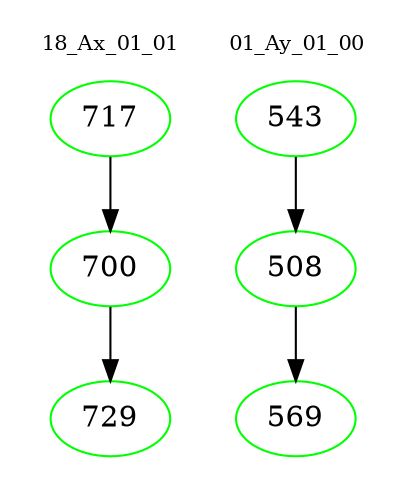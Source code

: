 digraph{
subgraph cluster_0 {
color = white
label = "18_Ax_01_01";
fontsize=10;
T0_717 [label="717", color="green"]
T0_717 -> T0_700 [color="black"]
T0_700 [label="700", color="green"]
T0_700 -> T0_729 [color="black"]
T0_729 [label="729", color="green"]
}
subgraph cluster_1 {
color = white
label = "01_Ay_01_00";
fontsize=10;
T1_543 [label="543", color="green"]
T1_543 -> T1_508 [color="black"]
T1_508 [label="508", color="green"]
T1_508 -> T1_569 [color="black"]
T1_569 [label="569", color="green"]
}
}

